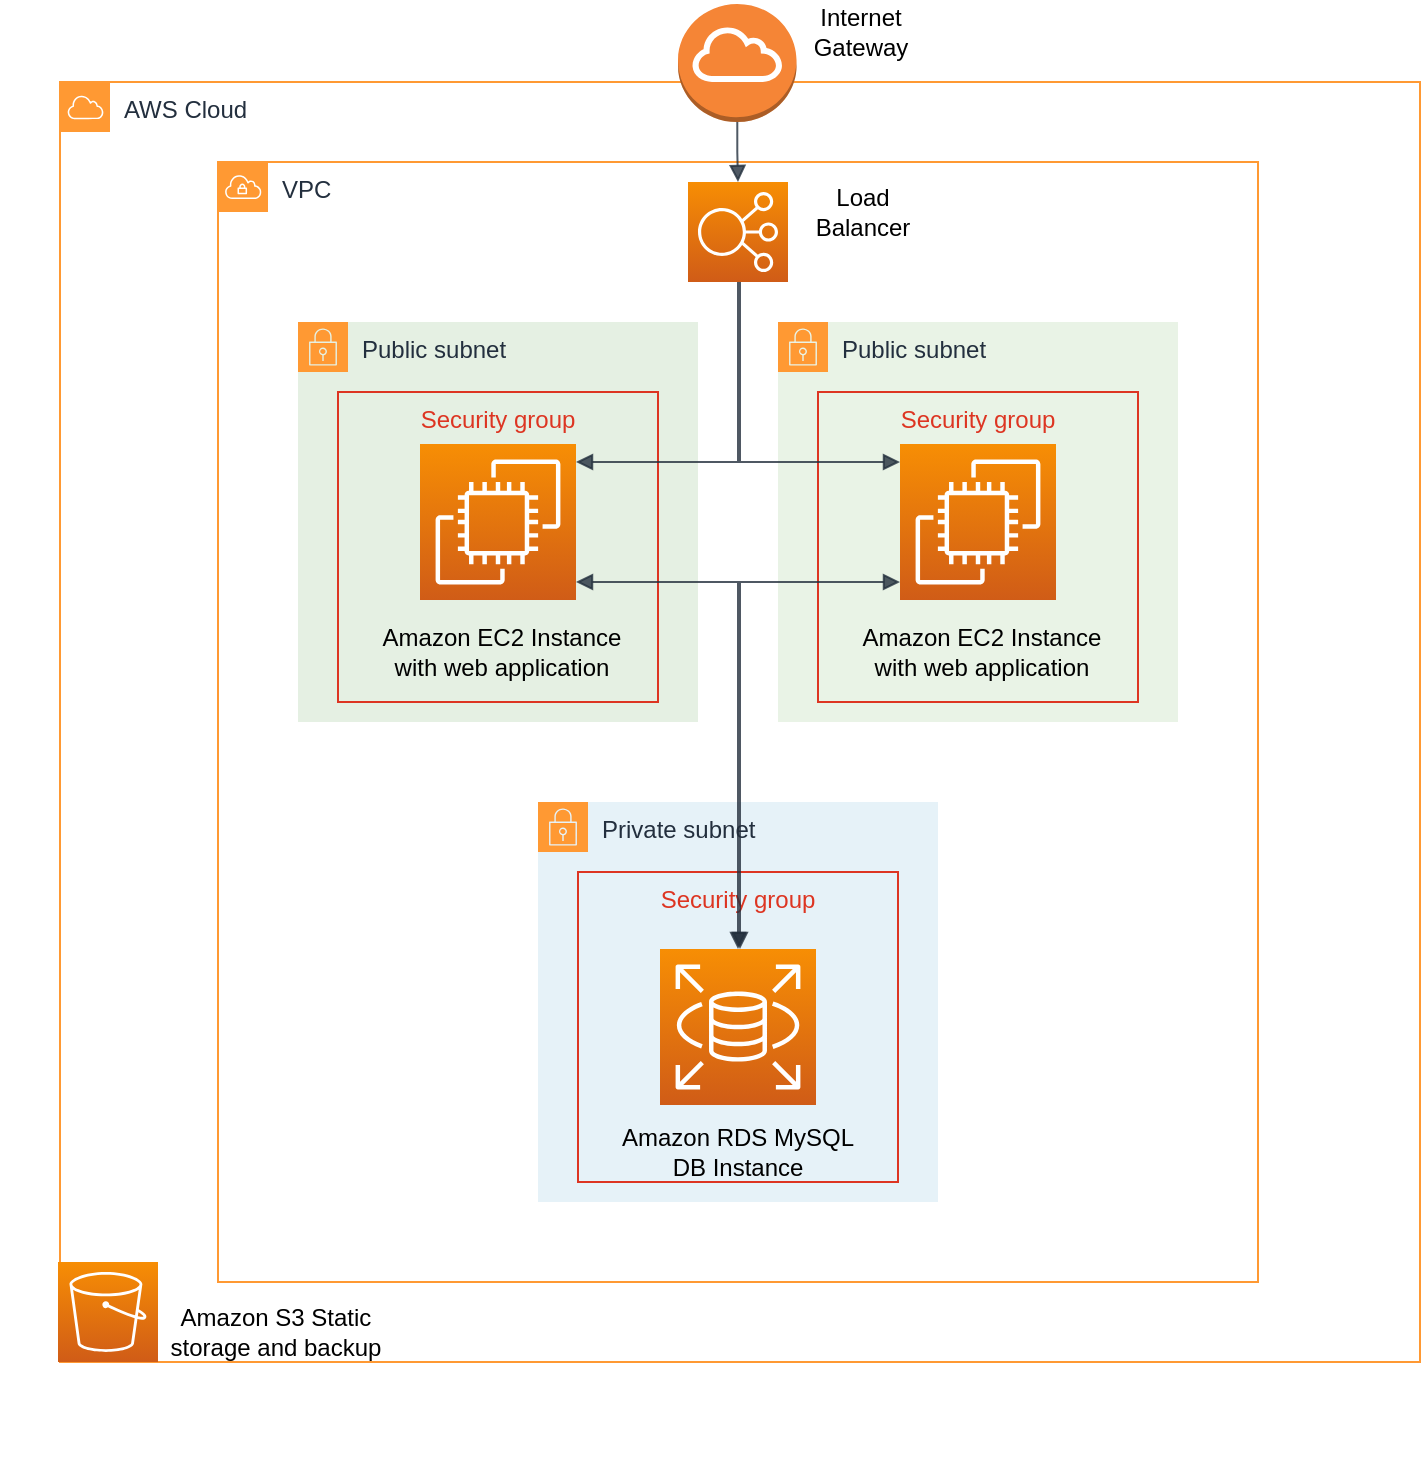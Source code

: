 <mxfile version="18.1.3" type="device" pages="3"><diagram id="Mhxr2GbtzpLCT57uNthM" name="AWS"><mxGraphModel dx="868" dy="569" grid="1" gridSize="10" guides="1" tooltips="1" connect="1" arrows="1" fold="1" page="1" pageScale="1" pageWidth="850" pageHeight="1100" math="0" shadow="0"><root><mxCell id="0"/><mxCell id="1" parent="0"/><mxCell id="fWJuDtuZUsLiqEla94bL-24" value="AWS Cloud" style="points=[[0,0],[0.25,0],[0.5,0],[0.75,0],[1,0],[1,0.25],[1,0.5],[1,0.75],[1,1],[0.75,1],[0.5,1],[0.25,1],[0,1],[0,0.75],[0,0.5],[0,0.25]];outlineConnect=0;gradientColor=none;html=1;whiteSpace=wrap;fontSize=12;fontStyle=0;container=0;pointerEvents=0;collapsible=0;recursiveResize=0;shape=mxgraph.aws4.group;grIcon=mxgraph.aws4.group_aws_cloud;strokeColor=#FF9933;fillColor=none;verticalAlign=top;align=left;spacingLeft=30;fontColor=#232F3E;dashed=0;strokeWidth=1;" parent="1" vertex="1"><mxGeometry x="40" y="240" width="680" height="640" as="geometry"/></mxCell><mxCell id="fWJuDtuZUsLiqEla94bL-2" value="&lt;font color=&quot;#232f3e&quot;&gt;VPC&lt;/font&gt;" style="points=[[0,0],[0.25,0],[0.5,0],[0.75,0],[1,0],[1,0.25],[1,0.5],[1,0.75],[1,1],[0.75,1],[0.5,1],[0.25,1],[0,1],[0,0.75],[0,0.5],[0,0.25]];outlineConnect=0;gradientColor=none;html=1;whiteSpace=wrap;fontSize=12;fontStyle=0;container=1;pointerEvents=0;collapsible=0;recursiveResize=0;shape=mxgraph.aws4.group;grIcon=mxgraph.aws4.group_vpc;strokeColor=#FF9933;fillColor=none;verticalAlign=top;align=left;spacingLeft=30;fontColor=#AAB7B8;dashed=0;strokeWidth=1;" parent="1" vertex="1"><mxGeometry x="119" y="280" width="520" height="560" as="geometry"/></mxCell><mxCell id="fWJuDtuZUsLiqEla94bL-4" value="&lt;font color=&quot;#232f3e&quot;&gt;Private subnet&lt;/font&gt;" style="points=[[0,0],[0.25,0],[0.5,0],[0.75,0],[1,0],[1,0.25],[1,0.5],[1,0.75],[1,1],[0.75,1],[0.5,1],[0.25,1],[0,1],[0,0.75],[0,0.5],[0,0.25]];outlineConnect=0;gradientColor=none;html=1;whiteSpace=wrap;fontSize=12;fontStyle=0;container=1;pointerEvents=0;collapsible=0;recursiveResize=0;shape=mxgraph.aws4.group;grIcon=mxgraph.aws4.group_security_group;grStroke=0;strokeColor=#FF9933;fillColor=#E6F2F8;verticalAlign=top;align=left;spacingLeft=30;fontColor=#147EBA;dashed=0;" parent="fWJuDtuZUsLiqEla94bL-2" vertex="1"><mxGeometry x="160" y="320" width="200" height="200" as="geometry"/></mxCell><mxCell id="fWJuDtuZUsLiqEla94bL-8" value="Security group" style="fillColor=none;strokeColor=#DD3522;verticalAlign=top;fontStyle=0;fontColor=#DD3522;" parent="fWJuDtuZUsLiqEla94bL-4" vertex="1"><mxGeometry x="20" y="35" width="160" height="155" as="geometry"/></mxCell><mxCell id="fWJuDtuZUsLiqEla94bL-26" value="Amazon RDS MySQL DB Instance" style="text;html=1;strokeColor=none;fillColor=none;align=center;verticalAlign=middle;whiteSpace=wrap;rounded=0;" parent="fWJuDtuZUsLiqEla94bL-4" vertex="1"><mxGeometry x="32" y="160" width="136" height="30" as="geometry"/></mxCell><mxCell id="xA0BnxKCIBDnhbmOyJu6-4" value="" style="sketch=0;points=[[0,0,0],[0.25,0,0],[0.5,0,0],[0.75,0,0],[1,0,0],[0,1,0],[0.25,1,0],[0.5,1,0],[0.75,1,0],[1,1,0],[0,0.25,0],[0,0.5,0],[0,0.75,0],[1,0.25,0],[1,0.5,0],[1,0.75,0]];outlineConnect=0;fontColor=#232F3E;gradientColor=#F78E04;gradientDirection=north;fillColor=#D05C17;strokeColor=#ffffff;dashed=0;verticalLabelPosition=bottom;verticalAlign=top;align=center;html=1;fontSize=12;fontStyle=0;aspect=fixed;shape=mxgraph.aws4.resourceIcon;resIcon=mxgraph.aws4.rds;" parent="fWJuDtuZUsLiqEla94bL-4" vertex="1"><mxGeometry x="61" y="73.5" width="78" height="78" as="geometry"/></mxCell><mxCell id="fWJuDtuZUsLiqEla94bL-3" value="&lt;font color=&quot;#232f3e&quot;&gt;Public subnet&lt;/font&gt;" style="points=[[0,0],[0.25,0],[0.5,0],[0.75,0],[1,0],[1,0.25],[1,0.5],[1,0.75],[1,1],[0.75,1],[0.5,1],[0.25,1],[0,1],[0,0.75],[0,0.5],[0,0.25]];outlineConnect=0;gradientColor=none;html=1;whiteSpace=wrap;fontSize=12;fontStyle=0;container=1;pointerEvents=0;collapsible=0;recursiveResize=0;shape=mxgraph.aws4.group;grIcon=mxgraph.aws4.group_security_group;grStroke=0;strokeColor=#FF9933;fillColor=#E5F0E3;verticalAlign=top;align=left;spacingLeft=30;fontColor=#248814;dashed=0;" parent="fWJuDtuZUsLiqEla94bL-2" vertex="1"><mxGeometry x="40" y="80" width="200" height="200" as="geometry"/></mxCell><mxCell id="fWJuDtuZUsLiqEla94bL-6" value="Security group" style="fillColor=none;strokeColor=#DD3522;verticalAlign=top;fontStyle=0;fontColor=#DD3522;container=0;" parent="fWJuDtuZUsLiqEla94bL-3" vertex="1"><mxGeometry x="20" y="35" width="160" height="155" as="geometry"/></mxCell><mxCell id="cHBI_a4PE-9wmSAkWyIY-23" value="Amazon EC2 Instance with web application" style="text;html=1;strokeColor=none;fillColor=none;align=center;verticalAlign=middle;whiteSpace=wrap;rounded=0;" parent="fWJuDtuZUsLiqEla94bL-3" vertex="1"><mxGeometry x="34" y="150" width="136" height="30" as="geometry"/></mxCell><mxCell id="fWJuDtuZUsLiqEla94bL-5" value="" style="sketch=0;points=[[0,0,0],[0.25,0,0],[0.5,0,0],[0.75,0,0],[1,0,0],[0,1,0],[0.25,1,0],[0.5,1,0],[0.75,1,0],[1,1,0],[0,0.25,0],[0,0.5,0],[0,0.75,0],[1,0.25,0],[1,0.5,0],[1,0.75,0]];outlineConnect=0;fontColor=#232F3E;gradientColor=#F78E04;gradientDirection=north;fillColor=#D05C17;strokeColor=#ffffff;dashed=0;verticalLabelPosition=bottom;verticalAlign=top;align=center;html=1;fontSize=12;fontStyle=0;aspect=fixed;shape=mxgraph.aws4.resourceIcon;resIcon=mxgraph.aws4.ec2;" parent="fWJuDtuZUsLiqEla94bL-3" vertex="1"><mxGeometry x="61" y="61" width="78" height="78" as="geometry"/></mxCell><mxCell id="fWJuDtuZUsLiqEla94bL-31" value="&lt;font color=&quot;#232f3e&quot;&gt;Public subnet&lt;/font&gt;" style="points=[[0,0],[0.25,0],[0.5,0],[0.75,0],[1,0],[1,0.25],[1,0.5],[1,0.75],[1,1],[0.75,1],[0.5,1],[0.25,1],[0,1],[0,0.75],[0,0.5],[0,0.25]];outlineConnect=0;gradientColor=none;html=1;whiteSpace=wrap;fontSize=12;fontStyle=0;container=1;pointerEvents=0;collapsible=0;recursiveResize=0;shape=mxgraph.aws4.group;grIcon=mxgraph.aws4.group_security_group;grStroke=0;strokeColor=#FF9933;fillColor=#E9F3E6;verticalAlign=top;align=left;spacingLeft=30;fontColor=#248814;dashed=0;" parent="fWJuDtuZUsLiqEla94bL-2" vertex="1"><mxGeometry x="280" y="80" width="200" height="200" as="geometry"/></mxCell><mxCell id="xA0BnxKCIBDnhbmOyJu6-16" value="" style="group" parent="fWJuDtuZUsLiqEla94bL-31" vertex="1" connectable="0"><mxGeometry x="20" y="35" width="160" height="155" as="geometry"/></mxCell><mxCell id="fWJuDtuZUsLiqEla94bL-32" value="Security group" style="fillColor=none;strokeColor=#DD3522;verticalAlign=top;fontStyle=0;fontColor=#DD3522;" parent="xA0BnxKCIBDnhbmOyJu6-16" vertex="1"><mxGeometry width="160" height="155" as="geometry"/></mxCell><mxCell id="fWJuDtuZUsLiqEla94bL-33" value="Amazon EC2 Instance with web application" style="text;html=1;strokeColor=none;fillColor=none;align=center;verticalAlign=middle;whiteSpace=wrap;rounded=0;" parent="xA0BnxKCIBDnhbmOyJu6-16" vertex="1"><mxGeometry x="14" y="115" width="136" height="30" as="geometry"/></mxCell><mxCell id="fWJuDtuZUsLiqEla94bL-34" value="" style="sketch=0;points=[[0,0,0],[0.25,0,0],[0.5,0,0],[0.75,0,0],[1,0,0],[0,1,0],[0.25,1,0],[0.5,1,0],[0.75,1,0],[1,1,0],[0,0.25,0],[0,0.5,0],[0,0.75,0],[1,0.25,0],[1,0.5,0],[1,0.75,0]];outlineConnect=0;fontColor=#232F3E;gradientColor=#F78E04;gradientDirection=north;fillColor=#D05C17;strokeColor=#ffffff;dashed=0;verticalLabelPosition=bottom;verticalAlign=top;align=center;html=1;fontSize=12;fontStyle=0;aspect=fixed;shape=mxgraph.aws4.resourceIcon;resIcon=mxgraph.aws4.ec2;" parent="xA0BnxKCIBDnhbmOyJu6-16" vertex="1"><mxGeometry x="41" y="26" width="78" height="78" as="geometry"/></mxCell><mxCell id="fWJuDtuZUsLiqEla94bL-37" value="" style="edgeStyle=orthogonalEdgeStyle;html=1;endArrow=block;elbow=vertical;startArrow=block;startFill=1;endFill=1;strokeColor=#232F3D;rounded=0;fillColor=#d5e8d4;strokeWidth=1;opacity=80;" parent="fWJuDtuZUsLiqEla94bL-2" source="xA0BnxKCIBDnhbmOyJu6-4" target="fWJuDtuZUsLiqEla94bL-5" edge="1"><mxGeometry width="100" relative="1" as="geometry"><mxPoint x="80" y="350" as="sourcePoint"/><mxPoint x="180" y="350" as="targetPoint"/><Array as="points"><mxPoint x="260" y="210"/></Array></mxGeometry></mxCell><mxCell id="fWJuDtuZUsLiqEla94bL-42" value="" style="edgeStyle=orthogonalEdgeStyle;html=1;endArrow=none;elbow=vertical;startArrow=block;startFill=1;strokeColor=#232F3D;rounded=0;fillColor=#d5e8d4;strokeWidth=1;entryX=0.5;entryY=1;entryDx=0;entryDy=0;entryPerimeter=0;opacity=80;" parent="fWJuDtuZUsLiqEla94bL-2" source="fWJuDtuZUsLiqEla94bL-5" target="xA0BnxKCIBDnhbmOyJu6-8" edge="1"><mxGeometry width="100" relative="1" as="geometry"><mxPoint x="120" y="100" as="sourcePoint"/><mxPoint x="260" y="80" as="targetPoint"/><Array as="points"><mxPoint x="260" y="150"/></Array></mxGeometry></mxCell><mxCell id="xA0BnxKCIBDnhbmOyJu6-12" value="" style="edgeStyle=orthogonalEdgeStyle;html=1;endArrow=block;elbow=vertical;startArrow=none;endFill=1;strokeColor=#232F3D;rounded=0;strokeWidth=1;opacity=80;" parent="fWJuDtuZUsLiqEla94bL-2" source="xA0BnxKCIBDnhbmOyJu6-8" target="fWJuDtuZUsLiqEla94bL-34" edge="1"><mxGeometry width="100" relative="1" as="geometry"><mxPoint x="270" y="109.999" as="sourcePoint"/><mxPoint x="270" y="167" as="targetPoint"/><Array as="points"><mxPoint x="261" y="150"/></Array></mxGeometry></mxCell><mxCell id="xA0BnxKCIBDnhbmOyJu6-15" value="" style="group" parent="fWJuDtuZUsLiqEla94bL-2" vertex="1" connectable="0"><mxGeometry x="235" y="10" width="120" height="60" as="geometry"/></mxCell><mxCell id="xA0BnxKCIBDnhbmOyJu6-1" value="Load &lt;br&gt;Balancer" style="text;html=1;align=center;verticalAlign=middle;resizable=0;points=[];autosize=1;strokeColor=none;fillColor=none;" parent="xA0BnxKCIBDnhbmOyJu6-15" vertex="1"><mxGeometry x="57.391" width="60" height="30" as="geometry"/></mxCell><mxCell id="xA0BnxKCIBDnhbmOyJu6-8" value="" style="sketch=0;points=[[0,0,0],[0.25,0,0],[0.5,0,0],[0.75,0,0],[1,0,0],[0,1,0],[0.25,1,0],[0.5,1,0],[0.75,1,0],[1,1,0],[0,0.25,0],[0,0.5,0],[0,0.75,0],[1,0.25,0],[1,0.5,0],[1,0.75,0]];outlineConnect=0;fontColor=#232F3E;gradientColor=#F78E04;gradientDirection=north;fillColor=#D05C17;strokeColor=#ffffff;dashed=0;verticalLabelPosition=bottom;verticalAlign=top;align=center;html=1;fontSize=12;fontStyle=0;aspect=fixed;shape=mxgraph.aws4.resourceIcon;resIcon=mxgraph.aws4.elastic_load_balancing;" parent="xA0BnxKCIBDnhbmOyJu6-15" vertex="1"><mxGeometry width="50" height="50" as="geometry"/></mxCell><mxCell id="fWJuDtuZUsLiqEla94bL-38" value="" style="edgeStyle=orthogonalEdgeStyle;html=1;endArrow=block;elbow=vertical;startArrow=block;startFill=1;endFill=1;strokeColor=#232F3D;rounded=0;fillColor=#d5e8d4;strokeWidth=1;opacity=80;" parent="fWJuDtuZUsLiqEla94bL-2" source="xA0BnxKCIBDnhbmOyJu6-4" target="fWJuDtuZUsLiqEla94bL-34" edge="1"><mxGeometry width="100" relative="1" as="geometry"><mxPoint x="261" y="320" as="sourcePoint"/><mxPoint x="140.002" y="254.0" as="targetPoint"/><Array as="points"><mxPoint x="261" y="210"/></Array></mxGeometry></mxCell><mxCell id="xA0BnxKCIBDnhbmOyJu6-10" value="" style="edgeStyle=orthogonalEdgeStyle;html=1;endArrow=block;elbow=vertical;startArrow=none;endFill=1;strokeColor=#232F3D;rounded=0;strokeWidth=1;opacity=80;" parent="1" source="xA0BnxKCIBDnhbmOyJu6-13" target="xA0BnxKCIBDnhbmOyJu6-8" edge="1"><mxGeometry width="100" relative="1" as="geometry"><mxPoint x="410" y="260" as="sourcePoint"/><mxPoint x="453" y="260.0" as="targetPoint"/></mxGeometry></mxCell><mxCell id="xA0BnxKCIBDnhbmOyJu6-14" value="" style="group" parent="1" vertex="1" connectable="0"><mxGeometry x="349" y="200" width="120" height="60" as="geometry"/></mxCell><mxCell id="cHBI_a4PE-9wmSAkWyIY-7" value="Internet&lt;br&gt;Gateway" style="text;html=1;align=center;verticalAlign=middle;resizable=0;points=[];autosize=1;strokeColor=none;fillColor=none;" parent="xA0BnxKCIBDnhbmOyJu6-14" vertex="1"><mxGeometry x="60.741" width="60" height="30" as="geometry"/></mxCell><mxCell id="xA0BnxKCIBDnhbmOyJu6-13" value="" style="outlineConnect=0;dashed=0;verticalLabelPosition=bottom;verticalAlign=top;align=center;html=1;shape=mxgraph.aws3.internet_gateway;fillColor=#F58536;gradientColor=none;fontColor=#66B2FF;strokeColor=#FF9933;strokeWidth=2;" parent="xA0BnxKCIBDnhbmOyJu6-14" vertex="1"><mxGeometry y="0.968" width="59.259" height="59.032" as="geometry"/></mxCell><mxCell id="xA0BnxKCIBDnhbmOyJu6-17" value="" style="group" parent="1" vertex="1" connectable="0"><mxGeometry x="10" y="830" width="136" height="108" as="geometry"/></mxCell><mxCell id="fWJuDtuZUsLiqEla94bL-19" value="Amazon S3 Static storage and backup" style="text;html=1;strokeColor=none;fillColor=none;align=center;verticalAlign=middle;whiteSpace=wrap;rounded=0;" parent="xA0BnxKCIBDnhbmOyJu6-17" vertex="1"><mxGeometry x="70" y="20" width="136" height="30" as="geometry"/></mxCell><mxCell id="fWJuDtuZUsLiqEla94bL-11" value="" style="sketch=0;points=[[0,0,0],[0.25,0,0],[0.5,0,0],[0.75,0,0],[1,0,0],[0,1,0],[0.25,1,0],[0.5,1,0],[0.75,1,0],[1,1,0],[0,0.25,0],[0,0.5,0],[0,0.75,0],[1,0.25,0],[1,0.5,0],[1,0.75,0]];outlineConnect=0;fontColor=#232F3E;gradientColor=#F78E04;gradientDirection=north;fillColor=#D05C17;strokeColor=#ffffff;dashed=0;verticalLabelPosition=bottom;verticalAlign=top;align=center;html=1;fontSize=12;fontStyle=0;aspect=fixed;shape=mxgraph.aws4.resourceIcon;resIcon=mxgraph.aws4.s3;" parent="xA0BnxKCIBDnhbmOyJu6-17" vertex="1"><mxGeometry x="29" width="50" height="50" as="geometry"/></mxCell></root></mxGraphModel></diagram><diagram id="Sqo-_05QeUbX0N4MhKyU" name="GITLAB FLOW"><mxGraphModel dx="868" dy="569" grid="1" gridSize="10" guides="1" tooltips="1" connect="1" arrows="1" fold="1" page="1" pageScale="1" pageWidth="850" pageHeight="1100" math="0" shadow="0"><root><mxCell id="0"/><mxCell id="1" parent="0"/><mxCell id="W21eFRIndAZ00SxPpcBh-21" style="edgeStyle=orthogonalEdgeStyle;rounded=0;orthogonalLoop=1;jettySize=auto;html=1;endArrow=classic;endFill=1;curved=1;fillColor=#dae8fc;strokeColor=#6c8ebf;strokeWidth=2;" edge="1" parent="1" source="W21eFRIndAZ00SxPpcBh-1" target="W21eFRIndAZ00SxPpcBh-3"><mxGeometry relative="1" as="geometry"><Array as="points"><mxPoint x="280" y="300"/><mxPoint x="400" y="300"/></Array></mxGeometry></mxCell><mxCell id="W21eFRIndAZ00SxPpcBh-33" style="edgeStyle=orthogonalEdgeStyle;curved=1;rounded=0;orthogonalLoop=1;jettySize=auto;html=1;endArrow=classic;endFill=1;fillColor=#dae8fc;strokeColor=#6c8ebf;strokeWidth=2;" edge="1" parent="1" source="W21eFRIndAZ00SxPpcBh-1" target="W21eFRIndAZ00SxPpcBh-32"><mxGeometry relative="1" as="geometry"/></mxCell><mxCell id="W21eFRIndAZ00SxPpcBh-44" value="" style="edgeStyle=orthogonalEdgeStyle;curved=1;rounded=0;orthogonalLoop=1;jettySize=auto;html=1;dashed=1;startArrow=none;startFill=0;endArrow=none;endFill=0;dashPattern=1 4;" edge="1" parent="1" source="W21eFRIndAZ00SxPpcBh-2" target="W21eFRIndAZ00SxPpcBh-4"><mxGeometry relative="1" as="geometry"/></mxCell><mxCell id="W21eFRIndAZ00SxPpcBh-2" value="Develop" style="whiteSpace=wrap;html=1;align=center;fillColor=#dae8fc;strokeColor=#6c8ebf;rounded=1;shadow=1;" vertex="1" parent="1"><mxGeometry x="40" y="220" width="120" height="40" as="geometry"/></mxCell><mxCell id="W21eFRIndAZ00SxPpcBh-45" value="" style="edgeStyle=orthogonalEdgeStyle;curved=1;rounded=0;orthogonalLoop=1;jettySize=auto;html=1;dashed=1;startArrow=none;startFill=0;endArrow=none;endFill=0;dashPattern=1 4;" edge="1" parent="1" source="W21eFRIndAZ00SxPpcBh-4" target="W21eFRIndAZ00SxPpcBh-30"><mxGeometry relative="1" as="geometry"/></mxCell><mxCell id="W21eFRIndAZ00SxPpcBh-61" style="edgeStyle=orthogonalEdgeStyle;curved=1;rounded=0;orthogonalLoop=1;jettySize=auto;html=1;entryX=0;entryY=0.5;entryDx=0;entryDy=0;dashed=1;startArrow=none;startFill=0;endArrow=none;endFill=0;dashPattern=1 4;" edge="1" parent="1" source="W21eFRIndAZ00SxPpcBh-4" target="W21eFRIndAZ00SxPpcBh-3"><mxGeometry relative="1" as="geometry"/></mxCell><mxCell id="W21eFRIndAZ00SxPpcBh-4" value="Feature 1" style="whiteSpace=wrap;html=1;align=center;fillColor=#ffe6cc;strokeColor=#d79b00;rounded=1;shadow=1;" vertex="1" parent="1"><mxGeometry x="40" y="340" width="120" height="40" as="geometry"/></mxCell><mxCell id="W21eFRIndAZ00SxPpcBh-50" style="edgeStyle=orthogonalEdgeStyle;curved=1;rounded=0;orthogonalLoop=1;jettySize=auto;html=1;entryX=0;entryY=0.5;entryDx=0;entryDy=0;dashed=1;startArrow=none;startFill=0;endArrow=classic;endFill=1;strokeWidth=1;" edge="1" parent="1" source="W21eFRIndAZ00SxPpcBh-7" target="W21eFRIndAZ00SxPpcBh-13"><mxGeometry relative="1" as="geometry"/></mxCell><mxCell id="W21eFRIndAZ00SxPpcBh-57" style="edgeStyle=orthogonalEdgeStyle;curved=1;rounded=0;orthogonalLoop=1;jettySize=auto;html=1;startArrow=none;startFill=0;endArrow=classic;endFill=1;fillColor=#d5e8d4;strokeColor=#82b366;strokeWidth=2;" edge="1" parent="1" source="W21eFRIndAZ00SxPpcBh-7" target="W21eFRIndAZ00SxPpcBh-1"><mxGeometry relative="1" as="geometry"><Array as="points"><mxPoint x="260" y="170"/><mxPoint x="280" y="170"/></Array></mxGeometry></mxCell><mxCell id="W21eFRIndAZ00SxPpcBh-69" value="" style="edgeStyle=orthogonalEdgeStyle;curved=1;rounded=0;orthogonalLoop=1;jettySize=auto;html=1;startArrow=none;startFill=0;endArrow=none;endFill=0;strokeWidth=1;" edge="1" parent="1" source="W21eFRIndAZ00SxPpcBh-7" target="W21eFRIndAZ00SxPpcBh-68"><mxGeometry relative="1" as="geometry"/></mxCell><mxCell id="W21eFRIndAZ00SxPpcBh-7" value="Commit" style="ellipse;whiteSpace=wrap;html=1;aspect=fixed;fillColor=#d5e8d4;strokeColor=#82b366;" vertex="1" parent="1"><mxGeometry x="220" y="80" width="80" height="80" as="geometry"/></mxCell><mxCell id="W21eFRIndAZ00SxPpcBh-43" value="" style="edgeStyle=orthogonalEdgeStyle;curved=1;rounded=0;orthogonalLoop=1;jettySize=auto;html=1;dashed=1;startArrow=none;startFill=0;endArrow=none;endFill=0;dashPattern=1 4;" edge="1" parent="1" source="W21eFRIndAZ00SxPpcBh-8" target="W21eFRIndAZ00SxPpcBh-2"><mxGeometry relative="1" as="geometry"/></mxCell><mxCell id="W21eFRIndAZ00SxPpcBh-49" value="" style="edgeStyle=orthogonalEdgeStyle;curved=1;rounded=0;orthogonalLoop=1;jettySize=auto;html=1;dashed=1;startArrow=none;startFill=0;endArrow=classic;endFill=1;strokeWidth=1;" edge="1" parent="1" source="W21eFRIndAZ00SxPpcBh-8" target="W21eFRIndAZ00SxPpcBh-7"><mxGeometry relative="1" as="geometry"/></mxCell><mxCell id="W21eFRIndAZ00SxPpcBh-8" value="Main" style="whiteSpace=wrap;html=1;align=center;fillColor=#d5e8d4;strokeColor=#82b366;rounded=1;shadow=1;" vertex="1" parent="1"><mxGeometry x="40" y="100" width="120" height="40" as="geometry"/></mxCell><mxCell id="W21eFRIndAZ00SxPpcBh-73" style="edgeStyle=orthogonalEdgeStyle;curved=1;rounded=0;orthogonalLoop=1;jettySize=auto;html=1;startArrow=none;startFill=0;endArrow=none;endFill=0;strokeWidth=1;" edge="1" parent="1" source="W21eFRIndAZ00SxPpcBh-13" target="W21eFRIndAZ00SxPpcBh-72"><mxGeometry relative="1" as="geometry"/></mxCell><mxCell id="W21eFRIndAZ00SxPpcBh-13" value="Commit" style="ellipse;whiteSpace=wrap;html=1;aspect=fixed;fillColor=#d5e8d4;strokeColor=#82b366;" vertex="1" parent="1"><mxGeometry x="720" y="80" width="80" height="80" as="geometry"/></mxCell><mxCell id="W21eFRIndAZ00SxPpcBh-60" value="" style="edgeStyle=orthogonalEdgeStyle;curved=1;rounded=0;orthogonalLoop=1;jettySize=auto;html=1;dashed=1;startArrow=none;startFill=0;endArrow=classic;endFill=1;strokeWidth=1;" edge="1" parent="1" source="W21eFRIndAZ00SxPpcBh-18" target="W21eFRIndAZ00SxPpcBh-36"><mxGeometry relative="1" as="geometry"/></mxCell><mxCell id="W21eFRIndAZ00SxPpcBh-18" value="Commit" style="ellipse;whiteSpace=wrap;html=1;aspect=fixed;fillColor=#dae8fc;strokeColor=#6c8ebf;" vertex="1" parent="1"><mxGeometry x="600" y="200" width="80" height="80" as="geometry"/></mxCell><mxCell id="W21eFRIndAZ00SxPpcBh-26" style="edgeStyle=orthogonalEdgeStyle;curved=1;rounded=0;orthogonalLoop=1;jettySize=auto;html=1;endArrow=classic;endFill=1;fillColor=#ffe6cc;strokeColor=#d79b00;strokeWidth=2;" edge="1" parent="1" source="W21eFRIndAZ00SxPpcBh-22" target="W21eFRIndAZ00SxPpcBh-18"><mxGeometry relative="1" as="geometry"><Array as="points"><mxPoint x="640" y="310"/><mxPoint x="640" y="310"/></Array></mxGeometry></mxCell><mxCell id="W21eFRIndAZ00SxPpcBh-62" style="edgeStyle=orthogonalEdgeStyle;curved=1;rounded=0;orthogonalLoop=1;jettySize=auto;html=1;dashed=1;startArrow=none;startFill=0;endArrow=classic;endFill=1;strokeWidth=1;" edge="1" parent="1" source="W21eFRIndAZ00SxPpcBh-3" target="W21eFRIndAZ00SxPpcBh-22"><mxGeometry relative="1" as="geometry"/></mxCell><mxCell id="W21eFRIndAZ00SxPpcBh-3" value="Commit" style="ellipse;whiteSpace=wrap;html=1;aspect=fixed;fillColor=#ffe6cc;strokeColor=#d79b00;" vertex="1" parent="1"><mxGeometry x="360" y="320" width="80" height="80" as="geometry"/></mxCell><mxCell id="W21eFRIndAZ00SxPpcBh-63" style="edgeStyle=orthogonalEdgeStyle;curved=1;rounded=0;orthogonalLoop=1;jettySize=auto;html=1;dashed=1;startArrow=none;startFill=0;endArrow=none;endFill=0;strokeWidth=1;dashPattern=1 4;" edge="1" parent="1" source="W21eFRIndAZ00SxPpcBh-22"><mxGeometry relative="1" as="geometry"><mxPoint x="840" y="360" as="targetPoint"/></mxGeometry></mxCell><mxCell id="W21eFRIndAZ00SxPpcBh-22" value="Commit" style="ellipse;whiteSpace=wrap;html=1;aspect=fixed;fillColor=#ffe6cc;strokeColor=#d79b00;" vertex="1" parent="1"><mxGeometry x="600" y="320" width="80" height="80" as="geometry"/></mxCell><mxCell id="W21eFRIndAZ00SxPpcBh-38" style="edgeStyle=orthogonalEdgeStyle;curved=1;rounded=0;orthogonalLoop=1;jettySize=auto;html=1;entryX=0;entryY=0.5;entryDx=0;entryDy=0;startArrow=none;startFill=0;endArrow=none;endFill=0;dashed=1;dashPattern=1 4;" edge="1" parent="1" source="W21eFRIndAZ00SxPpcBh-30" target="W21eFRIndAZ00SxPpcBh-32"><mxGeometry relative="1" as="geometry"/></mxCell><mxCell id="W21eFRIndAZ00SxPpcBh-30" value="Feature 2" style="whiteSpace=wrap;html=1;align=center;fillColor=#f8cecc;strokeColor=#b85450;rounded=1;shadow=1;" vertex="1" parent="1"><mxGeometry x="40" y="420" width="120" height="40" as="geometry"/></mxCell><mxCell id="W21eFRIndAZ00SxPpcBh-39" style="edgeStyle=orthogonalEdgeStyle;curved=1;rounded=0;orthogonalLoop=1;jettySize=auto;html=1;entryX=0;entryY=0.5;entryDx=0;entryDy=0;startArrow=none;startFill=0;endArrow=classic;endFill=1;dashed=1;strokeWidth=1;" edge="1" parent="1" source="W21eFRIndAZ00SxPpcBh-32" target="W21eFRIndAZ00SxPpcBh-34"><mxGeometry relative="1" as="geometry"/></mxCell><mxCell id="W21eFRIndAZ00SxPpcBh-32" value="Commit" style="ellipse;whiteSpace=wrap;html=1;aspect=fixed;fillColor=#f8cecc;strokeColor=#b85450;" vertex="1" parent="1"><mxGeometry x="270" y="400" width="80" height="80" as="geometry"/></mxCell><mxCell id="W21eFRIndAZ00SxPpcBh-52" value="" style="edgeStyle=orthogonalEdgeStyle;curved=1;rounded=0;orthogonalLoop=1;jettySize=auto;html=1;dashed=1;startArrow=none;startFill=0;endArrow=classic;endFill=1;strokeWidth=1;" edge="1" parent="1" source="W21eFRIndAZ00SxPpcBh-34" target="W21eFRIndAZ00SxPpcBh-51"><mxGeometry relative="1" as="geometry"/></mxCell><mxCell id="W21eFRIndAZ00SxPpcBh-34" value="Commit" style="ellipse;whiteSpace=wrap;html=1;aspect=fixed;fillColor=#f8cecc;strokeColor=#b85450;" vertex="1" parent="1"><mxGeometry x="530" y="400" width="80" height="80" as="geometry"/></mxCell><mxCell id="W21eFRIndAZ00SxPpcBh-55" style="edgeStyle=orthogonalEdgeStyle;curved=1;rounded=0;orthogonalLoop=1;jettySize=auto;html=1;startArrow=none;startFill=0;endArrow=classic;endFill=1;fillColor=#dae8fc;strokeColor=#6c8ebf;strokeWidth=2;" edge="1" parent="1" source="W21eFRIndAZ00SxPpcBh-36" target="W21eFRIndAZ00SxPpcBh-13"><mxGeometry relative="1" as="geometry"/></mxCell><mxCell id="W21eFRIndAZ00SxPpcBh-65" style="edgeStyle=orthogonalEdgeStyle;curved=1;rounded=0;orthogonalLoop=1;jettySize=auto;html=1;dashed=1;startArrow=none;startFill=0;endArrow=none;endFill=0;strokeWidth=1;dashPattern=1 4;" edge="1" parent="1" source="W21eFRIndAZ00SxPpcBh-36"><mxGeometry relative="1" as="geometry"><mxPoint x="840" y="240" as="targetPoint"/></mxGeometry></mxCell><mxCell id="W21eFRIndAZ00SxPpcBh-36" value="Commit" style="ellipse;whiteSpace=wrap;html=1;aspect=fixed;fillColor=#dae8fc;strokeColor=#6c8ebf;" vertex="1" parent="1"><mxGeometry x="720" y="200" width="80" height="80" as="geometry"/></mxCell><mxCell id="W21eFRIndAZ00SxPpcBh-42" value="" style="edgeStyle=orthogonalEdgeStyle;curved=1;rounded=0;orthogonalLoop=1;jettySize=auto;html=1;dashed=1;startArrow=none;startFill=0;endArrow=none;endFill=0;dashPattern=1 4;" edge="1" parent="1" source="W21eFRIndAZ00SxPpcBh-41" target="W21eFRIndAZ00SxPpcBh-8"><mxGeometry relative="1" as="geometry"/></mxCell><mxCell id="W21eFRIndAZ00SxPpcBh-41" value="Branches" style="whiteSpace=wrap;html=1;align=center;dashed=1;dashPattern=1 2;shadow=1;rounded=1;" vertex="1" parent="1"><mxGeometry x="40" y="20" width="120" height="40" as="geometry"/></mxCell><mxCell id="W21eFRIndAZ00SxPpcBh-53" style="edgeStyle=orthogonalEdgeStyle;curved=1;rounded=0;orthogonalLoop=1;jettySize=auto;html=1;dashed=1;startArrow=none;startFill=0;endArrow=none;endFill=0;strokeWidth=1;dashPattern=1 4;" edge="1" parent="1" source="W21eFRIndAZ00SxPpcBh-51"><mxGeometry relative="1" as="geometry"><mxPoint x="840" y="440" as="targetPoint"/></mxGeometry></mxCell><mxCell id="W21eFRIndAZ00SxPpcBh-54" style="edgeStyle=orthogonalEdgeStyle;curved=1;rounded=0;orthogonalLoop=1;jettySize=auto;html=1;startArrow=none;startFill=0;endArrow=classic;endFill=1;fillColor=#f8cecc;strokeColor=#b85450;strokeWidth=2;" edge="1" parent="1" source="W21eFRIndAZ00SxPpcBh-51" target="W21eFRIndAZ00SxPpcBh-36"><mxGeometry relative="1" as="geometry"/></mxCell><mxCell id="W21eFRIndAZ00SxPpcBh-51" value="Commit" style="ellipse;whiteSpace=wrap;html=1;aspect=fixed;fillColor=#f8cecc;strokeColor=#b85450;" vertex="1" parent="1"><mxGeometry x="720" y="400" width="80" height="80" as="geometry"/></mxCell><mxCell id="W21eFRIndAZ00SxPpcBh-59" style="edgeStyle=orthogonalEdgeStyle;curved=1;rounded=0;orthogonalLoop=1;jettySize=auto;html=1;startArrow=none;startFill=0;endArrow=classic;endFill=1;dashed=1;strokeWidth=1;" edge="1" parent="1" source="W21eFRIndAZ00SxPpcBh-1" target="W21eFRIndAZ00SxPpcBh-18"><mxGeometry relative="1" as="geometry"/></mxCell><mxCell id="W21eFRIndAZ00SxPpcBh-1" value="Commit" style="ellipse;whiteSpace=wrap;html=1;aspect=fixed;fillColor=#dae8fc;strokeColor=#6c8ebf;" vertex="1" parent="1"><mxGeometry x="240" y="200" width="80" height="80" as="geometry"/></mxCell><mxCell id="W21eFRIndAZ00SxPpcBh-58" value="" style="edgeStyle=orthogonalEdgeStyle;rounded=0;orthogonalLoop=1;jettySize=auto;html=1;endArrow=classic;endFill=1;dashed=1;strokeWidth=1;" edge="1" parent="1" source="W21eFRIndAZ00SxPpcBh-2" target="W21eFRIndAZ00SxPpcBh-1"><mxGeometry relative="1" as="geometry"><mxPoint x="840" y="240" as="targetPoint"/><mxPoint x="200" y="240" as="sourcePoint"/></mxGeometry></mxCell><mxCell id="W21eFRIndAZ00SxPpcBh-68" value="V0.1" style="whiteSpace=wrap;html=1;fillColor=#d5e8d4;strokeColor=#82b366;" vertex="1" parent="1"><mxGeometry x="240" y="30" width="40" height="20" as="geometry"/></mxCell><mxCell id="W21eFRIndAZ00SxPpcBh-72" value="V0.2" style="whiteSpace=wrap;html=1;fillColor=#d5e8d4;strokeColor=#82b366;" vertex="1" parent="1"><mxGeometry x="740" y="30" width="40" height="20" as="geometry"/></mxCell></root></mxGraphModel></diagram><diagram name="GITLAB FLOW TEAM 01" id="zQFv0kxJecfSlf_bkaE1"><mxGraphModel dx="1021" dy="669" grid="1" gridSize="10" guides="1" tooltips="1" connect="1" arrows="1" fold="1" page="1" pageScale="1" pageWidth="850" pageHeight="1100" math="0" shadow="0"><root><mxCell id="0uS1iQp7pR0sQz6LpMp3-0"/><mxCell id="0uS1iQp7pR0sQz6LpMp3-1" parent="0uS1iQp7pR0sQz6LpMp3-0"/><mxCell id="0uS1iQp7pR0sQz6LpMp3-2" style="edgeStyle=orthogonalEdgeStyle;rounded=0;orthogonalLoop=1;jettySize=auto;html=1;endArrow=classic;endFill=1;curved=1;fillColor=#dae8fc;strokeColor=#6c8ebf;strokeWidth=2;" edge="1" parent="0uS1iQp7pR0sQz6LpMp3-1" source="0uS1iQp7pR0sQz6LpMp3-40" target="0uS1iQp7pR0sQz6LpMp3-22"><mxGeometry relative="1" as="geometry"><Array as="points"><mxPoint x="275" y="300"/><mxPoint x="395" y="300"/></Array></mxGeometry></mxCell><mxCell id="0uS1iQp7pR0sQz6LpMp3-3" style="edgeStyle=orthogonalEdgeStyle;curved=1;rounded=0;orthogonalLoop=1;jettySize=auto;html=1;endArrow=classic;endFill=1;fillColor=#dae8fc;strokeColor=#6c8ebf;strokeWidth=2;" edge="1" parent="0uS1iQp7pR0sQz6LpMp3-1" source="0uS1iQp7pR0sQz6LpMp3-40" target="0uS1iQp7pR0sQz6LpMp3-28"><mxGeometry relative="1" as="geometry"/></mxCell><mxCell id="0uS1iQp7pR0sQz6LpMp3-4" value="" style="edgeStyle=orthogonalEdgeStyle;curved=1;rounded=0;orthogonalLoop=1;jettySize=auto;html=1;dashed=1;startArrow=none;startFill=0;endArrow=none;endFill=0;dashPattern=1 4;" edge="1" parent="0uS1iQp7pR0sQz6LpMp3-1" source="0uS1iQp7pR0sQz6LpMp3-5" target="0uS1iQp7pR0sQz6LpMp3-8"><mxGeometry relative="1" as="geometry"/></mxCell><mxCell id="0uS1iQp7pR0sQz6LpMp3-5" value="Develop" style="whiteSpace=wrap;html=1;align=center;fillColor=#dae8fc;strokeColor=#6c8ebf;rounded=1;shadow=1;" vertex="1" parent="0uS1iQp7pR0sQz6LpMp3-1"><mxGeometry x="40" y="220" width="120" height="40" as="geometry"/></mxCell><mxCell id="0uS1iQp7pR0sQz6LpMp3-6" value="" style="edgeStyle=orthogonalEdgeStyle;curved=1;rounded=0;orthogonalLoop=1;jettySize=auto;html=1;dashed=1;startArrow=none;startFill=0;endArrow=none;endFill=0;dashPattern=1 4;" edge="1" parent="0uS1iQp7pR0sQz6LpMp3-1" source="0uS1iQp7pR0sQz6LpMp3-8" target="0uS1iQp7pR0sQz6LpMp3-26"><mxGeometry relative="1" as="geometry"/></mxCell><mxCell id="0uS1iQp7pR0sQz6LpMp3-9" style="edgeStyle=orthogonalEdgeStyle;curved=1;rounded=0;orthogonalLoop=1;jettySize=auto;html=1;entryX=0;entryY=0.5;entryDx=0;entryDy=0;dashed=1;startArrow=none;startFill=0;endArrow=classic;endFill=1;strokeWidth=1;" edge="1" parent="0uS1iQp7pR0sQz6LpMp3-1" source="0uS1iQp7pR0sQz6LpMp3-12" target="0uS1iQp7pR0sQz6LpMp3-17"><mxGeometry relative="1" as="geometry"/></mxCell><mxCell id="0uS1iQp7pR0sQz6LpMp3-10" style="edgeStyle=orthogonalEdgeStyle;curved=1;rounded=0;orthogonalLoop=1;jettySize=auto;html=1;startArrow=none;startFill=0;endArrow=classic;endFill=1;fillColor=#d5e8d4;strokeColor=#82b366;strokeWidth=2;" edge="1" parent="0uS1iQp7pR0sQz6LpMp3-1" source="0uS1iQp7pR0sQz6LpMp3-12" target="0uS1iQp7pR0sQz6LpMp3-40"><mxGeometry relative="1" as="geometry"><Array as="points"><mxPoint x="260" y="170"/><mxPoint x="275" y="170"/></Array></mxGeometry></mxCell><mxCell id="0uS1iQp7pR0sQz6LpMp3-11" value="" style="edgeStyle=orthogonalEdgeStyle;curved=1;rounded=0;orthogonalLoop=1;jettySize=auto;html=1;startArrow=none;startFill=0;endArrow=none;endFill=0;strokeWidth=1;" edge="1" parent="0uS1iQp7pR0sQz6LpMp3-1" source="0uS1iQp7pR0sQz6LpMp3-12" target="0uS1iQp7pR0sQz6LpMp3-42"><mxGeometry relative="1" as="geometry"/></mxCell><mxCell id="0uS1iQp7pR0sQz6LpMp3-12" value="Commit" style="ellipse;whiteSpace=wrap;html=1;aspect=fixed;fillColor=#d5e8d4;strokeColor=#82b366;" vertex="1" parent="0uS1iQp7pR0sQz6LpMp3-1"><mxGeometry x="225" y="85" width="70" height="70" as="geometry"/></mxCell><mxCell id="0uS1iQp7pR0sQz6LpMp3-13" value="" style="edgeStyle=orthogonalEdgeStyle;curved=1;rounded=0;orthogonalLoop=1;jettySize=auto;html=1;dashed=1;startArrow=none;startFill=0;endArrow=none;endFill=0;dashPattern=1 4;" edge="1" parent="0uS1iQp7pR0sQz6LpMp3-1" source="0uS1iQp7pR0sQz6LpMp3-15" target="0uS1iQp7pR0sQz6LpMp3-5"><mxGeometry relative="1" as="geometry"/></mxCell><mxCell id="0uS1iQp7pR0sQz6LpMp3-14" value="" style="edgeStyle=orthogonalEdgeStyle;curved=1;rounded=0;orthogonalLoop=1;jettySize=auto;html=1;dashed=1;startArrow=none;startFill=0;endArrow=classic;endFill=1;strokeWidth=1;" edge="1" parent="0uS1iQp7pR0sQz6LpMp3-1" source="0uS1iQp7pR0sQz6LpMp3-15" target="0uS1iQp7pR0sQz6LpMp3-12"><mxGeometry relative="1" as="geometry"/></mxCell><mxCell id="0uS1iQp7pR0sQz6LpMp3-15" value="Main" style="whiteSpace=wrap;html=1;align=center;fillColor=#d5e8d4;strokeColor=#82b366;rounded=1;shadow=1;" vertex="1" parent="0uS1iQp7pR0sQz6LpMp3-1"><mxGeometry x="40" y="100" width="120" height="40" as="geometry"/></mxCell><mxCell id="0uS1iQp7pR0sQz6LpMp3-16" style="edgeStyle=orthogonalEdgeStyle;curved=1;rounded=0;orthogonalLoop=1;jettySize=auto;html=1;startArrow=none;startFill=0;endArrow=none;endFill=0;strokeWidth=1;" edge="1" parent="0uS1iQp7pR0sQz6LpMp3-1" source="0uS1iQp7pR0sQz6LpMp3-17" target="0uS1iQp7pR0sQz6LpMp3-43"><mxGeometry relative="1" as="geometry"/></mxCell><mxCell id="UbHOAZj4o-rdBqwmDgGk-12" style="edgeStyle=orthogonalEdgeStyle;curved=1;rounded=0;orthogonalLoop=1;jettySize=auto;html=1;dashed=1;startArrow=none;startFill=0;endArrow=none;endFill=0;strokeWidth=1;" edge="1" parent="0uS1iQp7pR0sQz6LpMp3-1" source="0uS1iQp7pR0sQz6LpMp3-17"><mxGeometry relative="1" as="geometry"><mxPoint x="920" y="120" as="targetPoint"/></mxGeometry></mxCell><mxCell id="0uS1iQp7pR0sQz6LpMp3-17" value="Commit" style="ellipse;whiteSpace=wrap;html=1;aspect=fixed;fillColor=#d5e8d4;strokeColor=#82b366;" vertex="1" parent="0uS1iQp7pR0sQz6LpMp3-1"><mxGeometry x="840" y="85" width="70" height="70" as="geometry"/></mxCell><mxCell id="0uS1iQp7pR0sQz6LpMp3-18" value="" style="edgeStyle=orthogonalEdgeStyle;curved=1;rounded=0;orthogonalLoop=1;jettySize=auto;html=1;dashed=1;startArrow=none;startFill=0;endArrow=classic;endFill=1;strokeWidth=1;" edge="1" parent="0uS1iQp7pR0sQz6LpMp3-1" source="0uS1iQp7pR0sQz6LpMp3-19" target="0uS1iQp7pR0sQz6LpMp3-33"><mxGeometry relative="1" as="geometry"/></mxCell><mxCell id="0uS1iQp7pR0sQz6LpMp3-19" value="Commit" style="ellipse;whiteSpace=wrap;html=1;aspect=fixed;fillColor=#dae8fc;strokeColor=#6c8ebf;" vertex="1" parent="0uS1iQp7pR0sQz6LpMp3-1"><mxGeometry x="490" y="205" width="70" height="70" as="geometry"/></mxCell><mxCell id="0uS1iQp7pR0sQz6LpMp3-20" style="edgeStyle=orthogonalEdgeStyle;curved=1;rounded=0;orthogonalLoop=1;jettySize=auto;html=1;endArrow=classic;endFill=1;fillColor=#ffe6cc;strokeColor=#d79b00;strokeWidth=2;" edge="1" parent="0uS1iQp7pR0sQz6LpMp3-1" source="0uS1iQp7pR0sQz6LpMp3-24" target="0uS1iQp7pR0sQz6LpMp3-19"><mxGeometry relative="1" as="geometry"><Array as="points"><mxPoint x="525" y="310"/><mxPoint x="525" y="310"/></Array></mxGeometry></mxCell><mxCell id="0uS1iQp7pR0sQz6LpMp3-32" style="edgeStyle=orthogonalEdgeStyle;curved=1;rounded=0;orthogonalLoop=1;jettySize=auto;html=1;dashed=1;startArrow=none;startFill=0;endArrow=none;endFill=0;strokeWidth=1;" edge="1" parent="0uS1iQp7pR0sQz6LpMp3-1" source="UbHOAZj4o-rdBqwmDgGk-15"><mxGeometry relative="1" as="geometry"><mxPoint x="920" y="240" as="targetPoint"/></mxGeometry></mxCell><mxCell id="0uS1iQp7pR0sQz6LpMp3-33" value="Commit" style="ellipse;whiteSpace=wrap;html=1;aspect=fixed;fillColor=#dae8fc;strokeColor=#6c8ebf;" vertex="1" parent="0uS1iQp7pR0sQz6LpMp3-1"><mxGeometry x="720" y="205" width="70" height="70" as="geometry"/></mxCell><mxCell id="0uS1iQp7pR0sQz6LpMp3-34" value="" style="edgeStyle=orthogonalEdgeStyle;curved=1;rounded=0;orthogonalLoop=1;jettySize=auto;html=1;dashed=1;startArrow=none;startFill=0;endArrow=none;endFill=0;dashPattern=1 4;" edge="1" parent="0uS1iQp7pR0sQz6LpMp3-1" source="0uS1iQp7pR0sQz6LpMp3-35" target="0uS1iQp7pR0sQz6LpMp3-15"><mxGeometry relative="1" as="geometry"/></mxCell><mxCell id="0uS1iQp7pR0sQz6LpMp3-35" value="Branches" style="whiteSpace=wrap;html=1;align=center;dashed=1;dashPattern=1 2;shadow=1;rounded=1;" vertex="1" parent="0uS1iQp7pR0sQz6LpMp3-1"><mxGeometry x="40" y="20" width="120" height="40" as="geometry"/></mxCell><mxCell id="0uS1iQp7pR0sQz6LpMp3-39" style="edgeStyle=orthogonalEdgeStyle;curved=1;rounded=0;orthogonalLoop=1;jettySize=auto;html=1;startArrow=none;startFill=0;endArrow=classic;endFill=1;dashed=1;strokeWidth=1;" edge="1" parent="0uS1iQp7pR0sQz6LpMp3-1" source="0uS1iQp7pR0sQz6LpMp3-40" target="0uS1iQp7pR0sQz6LpMp3-19"><mxGeometry relative="1" as="geometry"/></mxCell><mxCell id="0uS1iQp7pR0sQz6LpMp3-40" value="Commit" style="ellipse;whiteSpace=wrap;html=1;aspect=fixed;fillColor=#dae8fc;strokeColor=#6c8ebf;" vertex="1" parent="0uS1iQp7pR0sQz6LpMp3-1"><mxGeometry x="240" y="205" width="70" height="70" as="geometry"/></mxCell><mxCell id="0uS1iQp7pR0sQz6LpMp3-41" value="" style="edgeStyle=orthogonalEdgeStyle;rounded=0;orthogonalLoop=1;jettySize=auto;html=1;endArrow=classic;endFill=1;dashed=1;strokeWidth=1;" edge="1" parent="0uS1iQp7pR0sQz6LpMp3-1" source="0uS1iQp7pR0sQz6LpMp3-5" target="0uS1iQp7pR0sQz6LpMp3-40"><mxGeometry relative="1" as="geometry"><mxPoint x="840" y="240" as="targetPoint"/><mxPoint x="200" y="240" as="sourcePoint"/></mxGeometry></mxCell><mxCell id="0uS1iQp7pR0sQz6LpMp3-42" value="V0.1" style="whiteSpace=wrap;html=1;fillColor=#d5e8d4;strokeColor=#82b366;" vertex="1" parent="0uS1iQp7pR0sQz6LpMp3-1"><mxGeometry x="240" y="30" width="40" height="20" as="geometry"/></mxCell><mxCell id="0uS1iQp7pR0sQz6LpMp3-43" value="V0.2" style="whiteSpace=wrap;html=1;fillColor=#d5e8d4;strokeColor=#82b366;" vertex="1" parent="0uS1iQp7pR0sQz6LpMp3-1"><mxGeometry x="855" y="30" width="40" height="20" as="geometry"/></mxCell><mxCell id="UbHOAZj4o-rdBqwmDgGk-5" style="edgeStyle=orthogonalEdgeStyle;curved=1;rounded=0;orthogonalLoop=1;jettySize=auto;html=1;entryX=0.5;entryY=1;entryDx=0;entryDy=0;startArrow=classic;startFill=1;endArrow=none;endFill=0;strokeWidth=2;fillColor=#dae8fc;strokeColor=#6c8ebf;" edge="1" parent="0uS1iQp7pR0sQz6LpMp3-1" source="UbHOAZj4o-rdBqwmDgGk-1" target="0uS1iQp7pR0sQz6LpMp3-40"><mxGeometry relative="1" as="geometry"><Array as="points"><mxPoint x="395" y="450"/><mxPoint x="340" y="450"/><mxPoint x="340" y="310"/><mxPoint x="275" y="310"/></Array></mxGeometry></mxCell><mxCell id="UbHOAZj4o-rdBqwmDgGk-1" value="Commit" style="ellipse;whiteSpace=wrap;html=1;aspect=fixed;fillColor=#f8cecc;strokeColor=#b85450;" vertex="1" parent="0uS1iQp7pR0sQz6LpMp3-1"><mxGeometry x="360" y="485" width="70" height="70" as="geometry"/></mxCell><mxCell id="UbHOAZj4o-rdBqwmDgGk-17" style="edgeStyle=orthogonalEdgeStyle;curved=1;rounded=0;orthogonalLoop=1;jettySize=auto;html=1;startArrow=none;startFill=0;endArrow=classic;endFill=1;strokeWidth=2;fillColor=#f8cecc;strokeColor=#b85450;" edge="1" parent="0uS1iQp7pR0sQz6LpMp3-1" source="UbHOAZj4o-rdBqwmDgGk-13" target="UbHOAZj4o-rdBqwmDgGk-15"><mxGeometry relative="1" as="geometry"><Array as="points"><mxPoint x="875" y="400"/><mxPoint x="875" y="400"/></Array></mxGeometry></mxCell><mxCell id="UbHOAZj4o-rdBqwmDgGk-18" style="edgeStyle=orthogonalEdgeStyle;curved=1;rounded=0;orthogonalLoop=1;jettySize=auto;html=1;startArrow=none;startFill=0;endArrow=classic;endFill=1;strokeWidth=2;fillColor=#dae8fc;strokeColor=#6c8ebf;" edge="1" parent="0uS1iQp7pR0sQz6LpMp3-1" source="UbHOAZj4o-rdBqwmDgGk-15" target="0uS1iQp7pR0sQz6LpMp3-17"><mxGeometry relative="1" as="geometry"/></mxCell><mxCell id="UbHOAZj4o-rdBqwmDgGk-15" value="Commit" style="ellipse;whiteSpace=wrap;html=1;aspect=fixed;fillColor=#dae8fc;strokeColor=#6c8ebf;" vertex="1" parent="0uS1iQp7pR0sQz6LpMp3-1"><mxGeometry x="840" y="205" width="70" height="70" as="geometry"/></mxCell><mxCell id="UbHOAZj4o-rdBqwmDgGk-16" value="" style="edgeStyle=orthogonalEdgeStyle;curved=1;rounded=0;orthogonalLoop=1;jettySize=auto;html=1;dashed=1;startArrow=none;startFill=0;endArrow=none;endFill=0;strokeWidth=1;" edge="1" parent="0uS1iQp7pR0sQz6LpMp3-1" source="0uS1iQp7pR0sQz6LpMp3-33" target="UbHOAZj4o-rdBqwmDgGk-15"><mxGeometry relative="1" as="geometry"><mxPoint x="920" y="240" as="targetPoint"/><mxPoint x="790" y="240" as="sourcePoint"/></mxGeometry></mxCell><mxCell id="ur6x1yDVhslxe0IAEzLI-1" value="" style="group" vertex="1" connectable="0" parent="0uS1iQp7pR0sQz6LpMp3-1"><mxGeometry x="40" y="325" width="880" height="70" as="geometry"/></mxCell><mxCell id="0uS1iQp7pR0sQz6LpMp3-8" value="mateo-product-api" style="whiteSpace=wrap;html=1;align=center;fillColor=#ffe6cc;strokeColor=#d79b00;rounded=1;shadow=1;" vertex="1" parent="ur6x1yDVhslxe0IAEzLI-1"><mxGeometry y="15" width="120" height="40" as="geometry"/></mxCell><mxCell id="0uS1iQp7pR0sQz6LpMp3-22" value="Commit" style="ellipse;whiteSpace=wrap;html=1;aspect=fixed;fillColor=#ffe6cc;strokeColor=#d79b00;" vertex="1" parent="ur6x1yDVhslxe0IAEzLI-1"><mxGeometry x="320" width="70" height="70" as="geometry"/></mxCell><mxCell id="0uS1iQp7pR0sQz6LpMp3-7" style="edgeStyle=orthogonalEdgeStyle;curved=1;rounded=0;orthogonalLoop=1;jettySize=auto;html=1;entryX=0;entryY=0.5;entryDx=0;entryDy=0;dashed=1;startArrow=none;startFill=0;endArrow=none;endFill=0;dashPattern=1 4;" edge="1" parent="ur6x1yDVhslxe0IAEzLI-1" source="0uS1iQp7pR0sQz6LpMp3-8" target="0uS1iQp7pR0sQz6LpMp3-22"><mxGeometry relative="1" as="geometry"/></mxCell><mxCell id="0uS1iQp7pR0sQz6LpMp3-23" style="edgeStyle=orthogonalEdgeStyle;curved=1;rounded=0;orthogonalLoop=1;jettySize=auto;html=1;dashed=1;startArrow=none;startFill=0;endArrow=none;endFill=0;strokeWidth=1;dashPattern=1 4;" edge="1" parent="ur6x1yDVhslxe0IAEzLI-1" source="0uS1iQp7pR0sQz6LpMp3-24"><mxGeometry relative="1" as="geometry"><mxPoint x="880" y="35" as="targetPoint"/></mxGeometry></mxCell><mxCell id="0uS1iQp7pR0sQz6LpMp3-24" value="Commit" style="ellipse;whiteSpace=wrap;html=1;aspect=fixed;fillColor=#ffe6cc;strokeColor=#d79b00;" vertex="1" parent="ur6x1yDVhslxe0IAEzLI-1"><mxGeometry x="450" width="70" height="70" as="geometry"/></mxCell><mxCell id="0uS1iQp7pR0sQz6LpMp3-21" style="edgeStyle=orthogonalEdgeStyle;curved=1;rounded=0;orthogonalLoop=1;jettySize=auto;html=1;dashed=1;startArrow=none;startFill=0;endArrow=classic;endFill=1;strokeWidth=1;" edge="1" parent="ur6x1yDVhslxe0IAEzLI-1" source="0uS1iQp7pR0sQz6LpMp3-22" target="0uS1iQp7pR0sQz6LpMp3-24"><mxGeometry relative="1" as="geometry"/></mxCell><mxCell id="ur6x1yDVhslxe0IAEzLI-3" value="" style="edgeStyle=orthogonalEdgeStyle;curved=1;rounded=0;orthogonalLoop=1;jettySize=auto;html=1;startArrow=none;startFill=0;endArrow=none;endFill=0;strokeWidth=1;dashed=1;dashPattern=1 4;" edge="1" parent="0uS1iQp7pR0sQz6LpMp3-1" source="0uS1iQp7pR0sQz6LpMp3-26" target="UbHOAZj4o-rdBqwmDgGk-0"><mxGeometry relative="1" as="geometry"/></mxCell><mxCell id="0uS1iQp7pR0sQz6LpMp3-37" style="edgeStyle=orthogonalEdgeStyle;curved=1;rounded=0;orthogonalLoop=1;jettySize=auto;html=1;startArrow=none;startFill=0;endArrow=classic;endFill=1;fillColor=#e1d5e7;strokeColor=#9673a6;strokeWidth=2;" edge="1" parent="0uS1iQp7pR0sQz6LpMp3-1" source="0uS1iQp7pR0sQz6LpMp3-38" target="0uS1iQp7pR0sQz6LpMp3-33"><mxGeometry relative="1" as="geometry"/></mxCell><mxCell id="0uS1iQp7pR0sQz6LpMp3-38" value="Commit" style="ellipse;whiteSpace=wrap;html=1;aspect=fixed;fillColor=#e1d5e7;strokeColor=#9673a6;" vertex="1" parent="0uS1iQp7pR0sQz6LpMp3-1"><mxGeometry x="720" y="405" width="70" height="70" as="geometry"/></mxCell><mxCell id="ur6x1yDVhslxe0IAEzLI-7" value="" style="group" vertex="1" connectable="0" parent="0uS1iQp7pR0sQz6LpMp3-1"><mxGeometry x="40" y="485" width="880" height="70" as="geometry"/></mxCell><mxCell id="UbHOAZj4o-rdBqwmDgGk-0" value="dayana-characteristics" style="whiteSpace=wrap;html=1;align=center;fillColor=#f8cecc;strokeColor=#b85450;rounded=1;shadow=1;" vertex="1" parent="ur6x1yDVhslxe0IAEzLI-7"><mxGeometry y="15" width="120" height="40" as="geometry"/></mxCell><mxCell id="UbHOAZj4o-rdBqwmDgGk-11" style="edgeStyle=orthogonalEdgeStyle;curved=1;rounded=0;orthogonalLoop=1;jettySize=auto;html=1;dashed=1;startArrow=none;startFill=0;endArrow=none;endFill=0;strokeWidth=1;dashPattern=1 4;" edge="1" parent="ur6x1yDVhslxe0IAEzLI-7" source="UbHOAZj4o-rdBqwmDgGk-13"><mxGeometry relative="1" as="geometry"><mxPoint x="880" y="35" as="targetPoint"/></mxGeometry></mxCell><mxCell id="UbHOAZj4o-rdBqwmDgGk-9" value="Commit" style="ellipse;whiteSpace=wrap;html=1;aspect=fixed;fillColor=#f8cecc;strokeColor=#b85450;" vertex="1" parent="ur6x1yDVhslxe0IAEzLI-7"><mxGeometry x="570" width="70" height="70" as="geometry"/></mxCell><mxCell id="UbHOAZj4o-rdBqwmDgGk-13" value="Commit" style="ellipse;whiteSpace=wrap;html=1;aspect=fixed;fillColor=#f8cecc;strokeColor=#b85450;" vertex="1" parent="ur6x1yDVhslxe0IAEzLI-7"><mxGeometry x="800" width="70" height="70" as="geometry"/></mxCell><mxCell id="UbHOAZj4o-rdBqwmDgGk-14" value="" style="edgeStyle=orthogonalEdgeStyle;curved=1;rounded=0;orthogonalLoop=1;jettySize=auto;html=1;dashed=1;startArrow=none;startFill=0;endArrow=classic;endFill=1;strokeWidth=1;" edge="1" parent="ur6x1yDVhslxe0IAEzLI-7" source="UbHOAZj4o-rdBqwmDgGk-9" target="UbHOAZj4o-rdBqwmDgGk-13"><mxGeometry relative="1" as="geometry"><mxPoint x="880" y="35" as="targetPoint"/><mxPoint x="640" y="35" as="sourcePoint"/></mxGeometry></mxCell><mxCell id="UbHOAZj4o-rdBqwmDgGk-2" style="edgeStyle=orthogonalEdgeStyle;curved=1;rounded=0;orthogonalLoop=1;jettySize=auto;html=1;entryX=0;entryY=0.5;entryDx=0;entryDy=0;startArrow=none;startFill=0;endArrow=none;endFill=0;strokeWidth=1;dashed=1;dashPattern=1 4;" edge="1" parent="0uS1iQp7pR0sQz6LpMp3-1" source="UbHOAZj4o-rdBqwmDgGk-0" target="UbHOAZj4o-rdBqwmDgGk-1"><mxGeometry relative="1" as="geometry"/></mxCell><mxCell id="UbHOAZj4o-rdBqwmDgGk-10" style="edgeStyle=orthogonalEdgeStyle;curved=1;rounded=0;orthogonalLoop=1;jettySize=auto;html=1;startArrow=none;startFill=0;endArrow=classic;endFill=1;strokeWidth=1;dashed=1;" edge="1" parent="0uS1iQp7pR0sQz6LpMp3-1" source="UbHOAZj4o-rdBqwmDgGk-1" target="UbHOAZj4o-rdBqwmDgGk-9"><mxGeometry relative="1" as="geometry"/></mxCell><mxCell id="ur6x1yDVhslxe0IAEzLI-8" value="" style="group" vertex="1" connectable="0" parent="0uS1iQp7pR0sQz6LpMp3-1"><mxGeometry x="40" y="405" width="880" height="70" as="geometry"/></mxCell><mxCell id="0uS1iQp7pR0sQz6LpMp3-26" value="diana-calendar" style="whiteSpace=wrap;html=1;align=center;fillColor=#e1d5e7;strokeColor=#9673a6;rounded=1;shadow=1;" vertex="1" parent="ur6x1yDVhslxe0IAEzLI-8"><mxGeometry y="15" width="120" height="40" as="geometry"/></mxCell><mxCell id="0uS1iQp7pR0sQz6LpMp3-28" value="Commit" style="ellipse;whiteSpace=wrap;html=1;aspect=fixed;fillColor=#e1d5e7;strokeColor=#9673a6;" vertex="1" parent="ur6x1yDVhslxe0IAEzLI-8"><mxGeometry x="230" width="70" height="70" as="geometry"/></mxCell><mxCell id="0uS1iQp7pR0sQz6LpMp3-25" style="edgeStyle=orthogonalEdgeStyle;curved=1;rounded=0;orthogonalLoop=1;jettySize=auto;html=1;entryX=0;entryY=0.5;entryDx=0;entryDy=0;startArrow=none;startFill=0;endArrow=none;endFill=0;dashed=1;dashPattern=1 4;" edge="1" parent="ur6x1yDVhslxe0IAEzLI-8" source="0uS1iQp7pR0sQz6LpMp3-26" target="0uS1iQp7pR0sQz6LpMp3-28"><mxGeometry relative="1" as="geometry"/></mxCell><mxCell id="0uS1iQp7pR0sQz6LpMp3-30" value="Commit" style="ellipse;whiteSpace=wrap;html=1;aspect=fixed;fillColor=#e1d5e7;strokeColor=#9673a6;" vertex="1" parent="ur6x1yDVhslxe0IAEzLI-8"><mxGeometry x="490" width="70" height="70" as="geometry"/></mxCell><mxCell id="0uS1iQp7pR0sQz6LpMp3-27" style="edgeStyle=orthogonalEdgeStyle;curved=1;rounded=0;orthogonalLoop=1;jettySize=auto;html=1;entryX=0;entryY=0.5;entryDx=0;entryDy=0;startArrow=none;startFill=0;endArrow=classic;endFill=1;dashed=1;strokeWidth=1;" edge="1" parent="ur6x1yDVhslxe0IAEzLI-8" source="0uS1iQp7pR0sQz6LpMp3-28" target="0uS1iQp7pR0sQz6LpMp3-30"><mxGeometry relative="1" as="geometry"/></mxCell><mxCell id="0uS1iQp7pR0sQz6LpMp3-36" style="edgeStyle=orthogonalEdgeStyle;curved=1;rounded=0;orthogonalLoop=1;jettySize=auto;html=1;dashed=1;startArrow=none;startFill=0;endArrow=none;endFill=0;strokeWidth=1;dashPattern=1 4;" edge="1" parent="ur6x1yDVhslxe0IAEzLI-8" source="0uS1iQp7pR0sQz6LpMp3-38"><mxGeometry relative="1" as="geometry"><mxPoint x="880" y="35" as="targetPoint"/></mxGeometry></mxCell><mxCell id="0uS1iQp7pR0sQz6LpMp3-29" value="" style="edgeStyle=orthogonalEdgeStyle;curved=1;rounded=0;orthogonalLoop=1;jettySize=auto;html=1;dashed=1;startArrow=none;startFill=0;endArrow=classic;endFill=1;strokeWidth=1;" edge="1" parent="ur6x1yDVhslxe0IAEzLI-8" source="0uS1iQp7pR0sQz6LpMp3-30" target="0uS1iQp7pR0sQz6LpMp3-38"><mxGeometry relative="1" as="geometry"/></mxCell></root></mxGraphModel></diagram></mxfile>